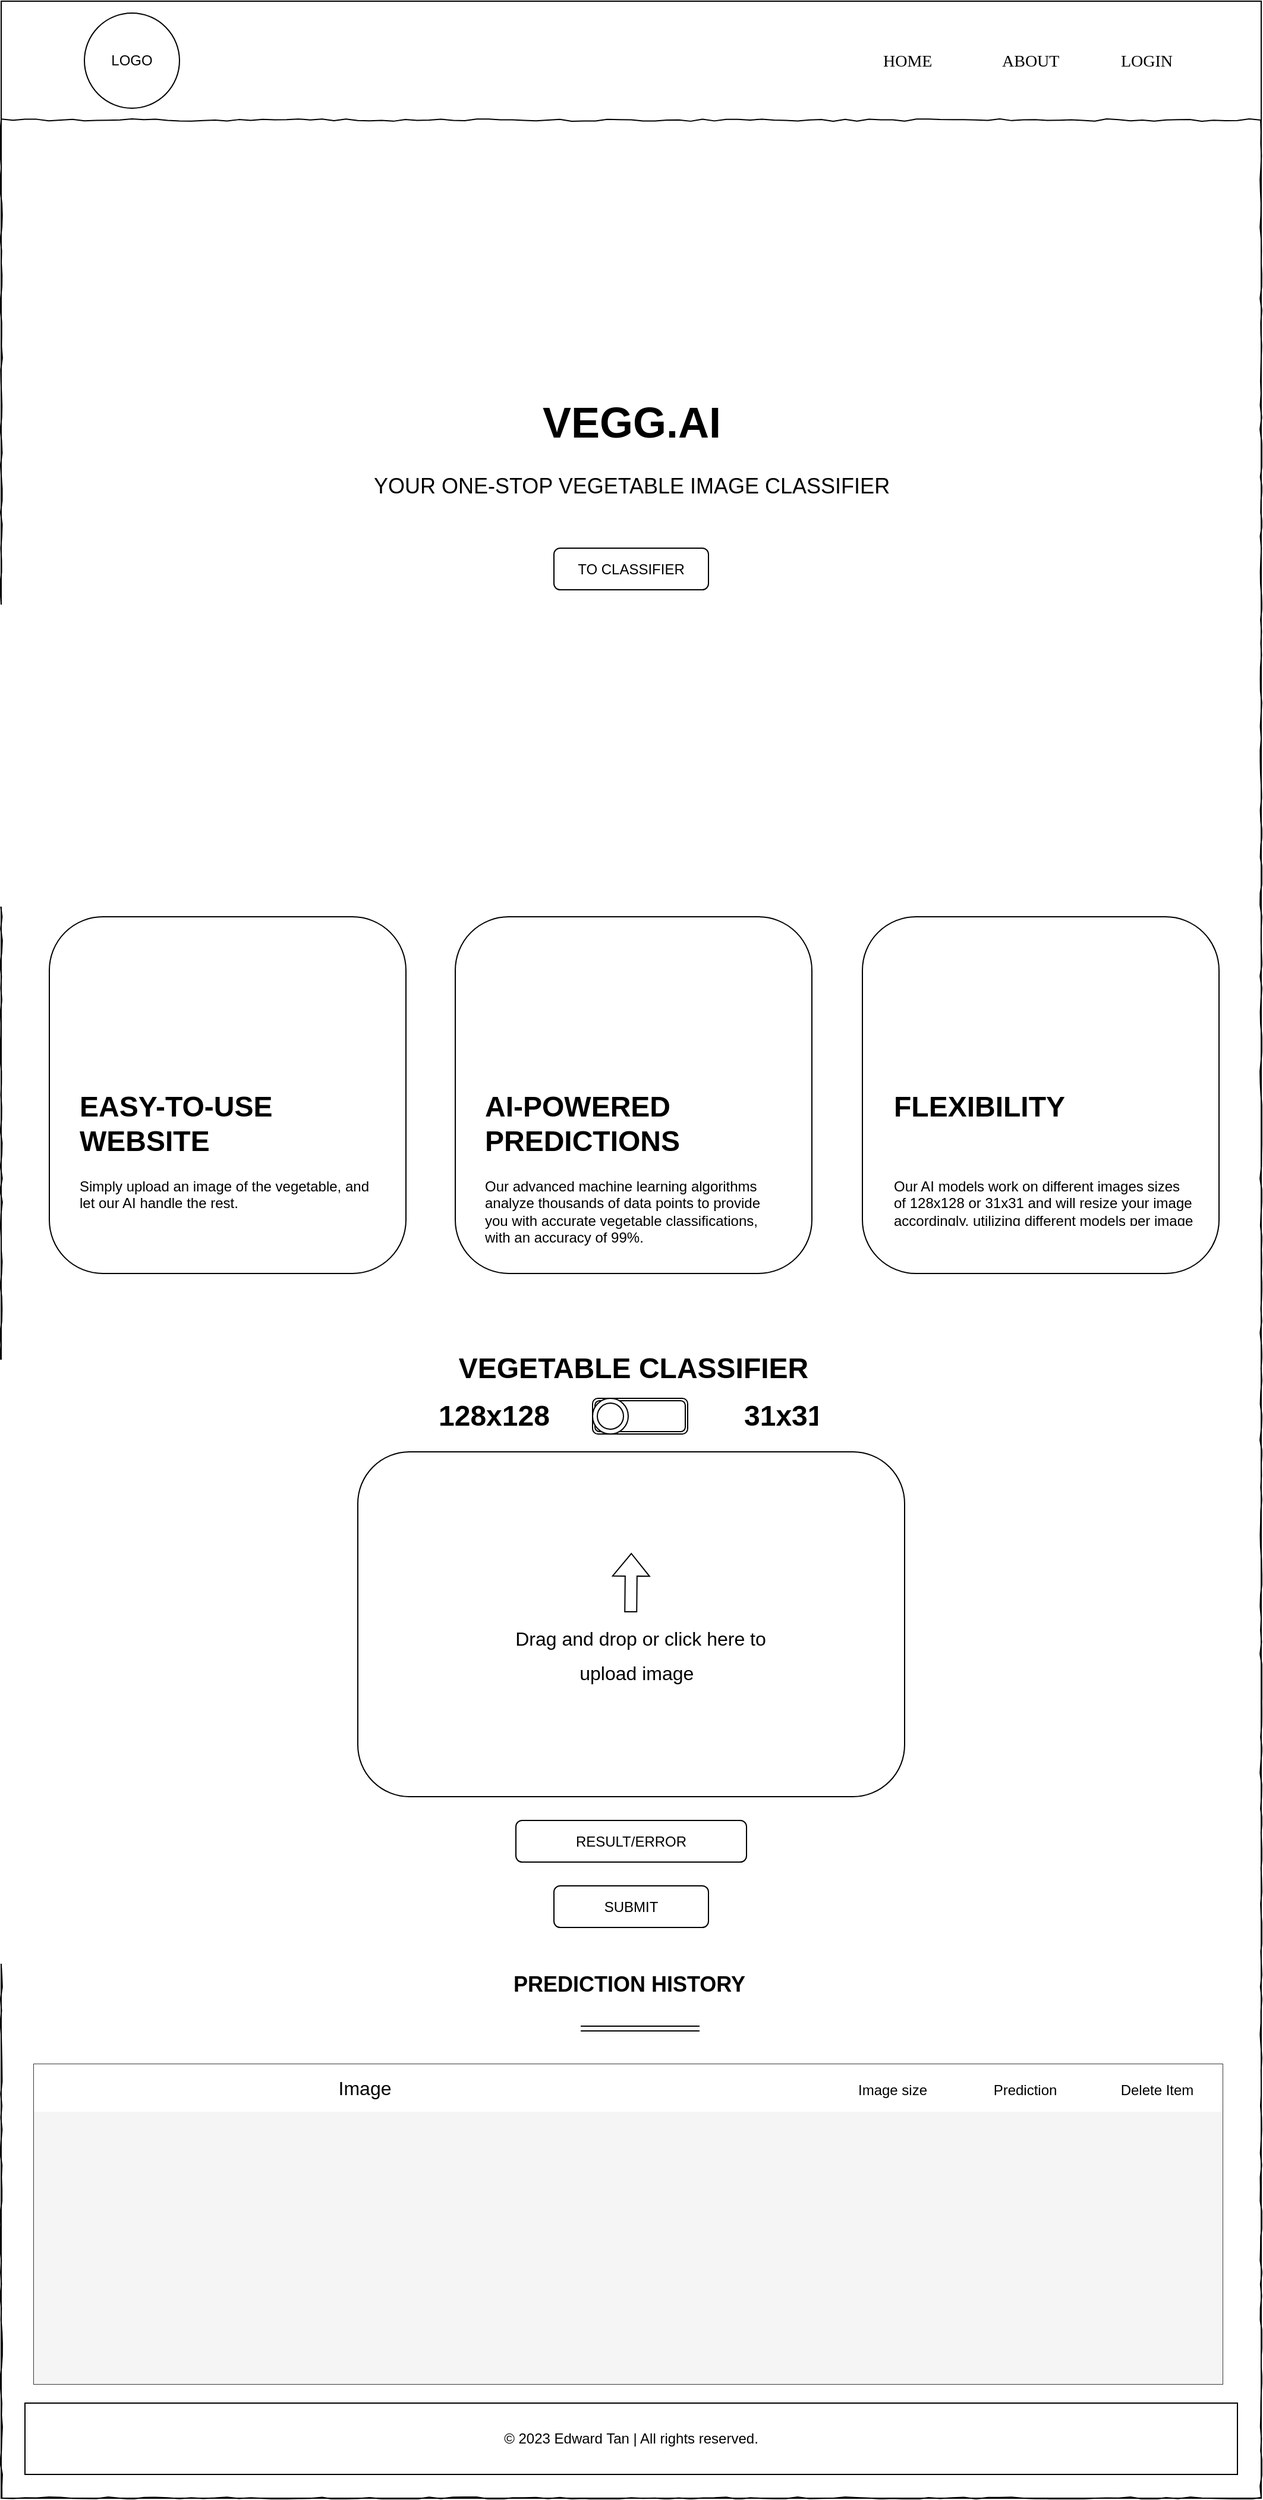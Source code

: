 <mxfile version="23.0.2" type="device">
  <diagram name="Page-1" id="03018318-947c-dd8e-b7a3-06fadd420f32">
    <mxGraphModel dx="1345" dy="764" grid="1" gridSize="10" guides="1" tooltips="1" connect="1" arrows="1" fold="1" page="1" pageScale="1" pageWidth="1100" pageHeight="850" background="none" math="0" shadow="0">
      <root>
        <mxCell id="0" />
        <mxCell id="1" parent="0" />
        <mxCell id="lokVkErCchEa_lnMMED--32" value="" style="rounded=0;whiteSpace=wrap;html=1;" parent="1" vertex="1">
          <mxGeometry x="20" y="30" width="1060" height="2100" as="geometry" />
        </mxCell>
        <mxCell id="677b7b8949515195-1" value="" style="whiteSpace=wrap;html=1;rounded=0;shadow=0;labelBackgroundColor=none;strokeColor=#000000;strokeWidth=1;fillColor=none;fontFamily=Verdana;fontSize=12;fontColor=#000000;align=center;comic=1;" parent="1" vertex="1">
          <mxGeometry x="20" y="130" width="1060" height="2000" as="geometry" />
        </mxCell>
        <mxCell id="677b7b8949515195-4" value="ABOUT" style="text;html=1;points=[];align=left;verticalAlign=top;spacingTop=-4;fontSize=14;fontFamily=Verdana" parent="1" vertex="1">
          <mxGeometry x="860" y="70" width="60" height="20" as="geometry" />
        </mxCell>
        <mxCell id="677b7b8949515195-7" value="LOGIN" style="text;html=1;points=[];align=left;verticalAlign=top;spacingTop=-4;fontSize=14;fontFamily=Verdana" parent="1" vertex="1">
          <mxGeometry x="960" y="70" width="60" height="20" as="geometry" />
        </mxCell>
        <mxCell id="677b7b8949515195-49" value="&lt;font size=&quot;1&quot; face=&quot;Helvetica&quot;&gt;&lt;b style=&quot;font-size: 36px;&quot;&gt;VEGG.AI&lt;/b&gt;&lt;/font&gt;" style="text;html=1;points=[];align=center;verticalAlign=top;spacingTop=-4;fontSize=14;fontFamily=Verdana" parent="1" vertex="1">
          <mxGeometry x="20" y="360" width="1060" height="20" as="geometry" />
        </mxCell>
        <mxCell id="lokVkErCchEa_lnMMED--2" value="&lt;font face=&quot;Helvetica&quot;&gt;&lt;span style=&quot;font-size: 18px;&quot;&gt;YOUR ONE-STOP VEGETABLE IMAGE CLASSIFIER&lt;/span&gt;&lt;/font&gt;" style="text;html=1;points=[];align=center;verticalAlign=top;spacingTop=-4;fontSize=14;fontFamily=Verdana" parent="1" vertex="1">
          <mxGeometry x="20" y="425" width="1060" height="90" as="geometry" />
        </mxCell>
        <mxCell id="lokVkErCchEa_lnMMED--4" value="" style="rounded=1;whiteSpace=wrap;html=1;" parent="1" vertex="1">
          <mxGeometry x="320" y="1250" width="460" height="290" as="geometry" />
        </mxCell>
        <mxCell id="lokVkErCchEa_lnMMED--22" value="SUBMIT" style="rounded=1;whiteSpace=wrap;html=1;" parent="1" vertex="1">
          <mxGeometry x="485" y="1615" width="130" height="35" as="geometry" />
        </mxCell>
        <mxCell id="lokVkErCchEa_lnMMED--24" value="" style="rounded=1;whiteSpace=wrap;html=1;" parent="1" vertex="1">
          <mxGeometry x="60.5" y="800" width="300" height="300" as="geometry" />
        </mxCell>
        <mxCell id="lokVkErCchEa_lnMMED--25" value="" style="rounded=1;whiteSpace=wrap;html=1;" parent="1" vertex="1">
          <mxGeometry x="402" y="800" width="300" height="300" as="geometry" />
        </mxCell>
        <mxCell id="lokVkErCchEa_lnMMED--26" value="" style="rounded=1;whiteSpace=wrap;html=1;" parent="1" vertex="1">
          <mxGeometry x="744.5" y="800" width="300" height="300" as="geometry" />
        </mxCell>
        <mxCell id="lokVkErCchEa_lnMMED--27" value="&lt;h1&gt;EASY-TO-USE WEBSITE&lt;/h1&gt;&lt;div&gt;Simply upload an image of the vegetable, and let our AI handle the rest.&lt;br&gt;&lt;/div&gt;" style="text;html=1;strokeColor=none;fillColor=none;spacing=5;spacingTop=-20;whiteSpace=wrap;overflow=hidden;rounded=0;" parent="1" vertex="1">
          <mxGeometry x="80.5" y="940" width="260" height="120" as="geometry" />
        </mxCell>
        <mxCell id="lokVkErCchEa_lnMMED--28" value="&lt;h1&gt;AI-POWERED PREDICTIONS&lt;/h1&gt;&lt;div&gt;Our advanced machine learning algorithms analyze thousands of data points to provide you with accurate vegetable classifications, with an accuracy of 99%.&lt;br&gt;&lt;/div&gt;" style="text;html=1;strokeColor=none;fillColor=none;spacing=5;spacingTop=-20;whiteSpace=wrap;overflow=hidden;rounded=0;" parent="1" vertex="1">
          <mxGeometry x="422" y="940" width="260" height="140" as="geometry" />
        </mxCell>
        <mxCell id="lokVkErCchEa_lnMMED--29" value="&lt;h1&gt;FLEXIBILITY&lt;/h1&gt;&lt;div&gt;&lt;br&gt;&lt;/div&gt;&lt;div&gt;&lt;br&gt;&lt;/div&gt;&lt;div&gt;Our AI models work on different images sizes of 128x128 or 31x31 and will resize your image accordingly, utilizing different models per image size.&lt;/div&gt;" style="text;html=1;strokeColor=none;fillColor=none;spacing=5;spacingTop=-20;whiteSpace=wrap;overflow=hidden;rounded=0;" parent="1" vertex="1">
          <mxGeometry x="765.5" y="940" width="260" height="120" as="geometry" />
        </mxCell>
        <mxCell id="lokVkErCchEa_lnMMED--34" value="&lt;font style=&quot;font-size: 18px;&quot; face=&quot;Helvetica&quot;&gt;&lt;b&gt;PREDICTION HISTORY&lt;/b&gt;&lt;/font&gt;" style="text;html=1;points=[];align=center;verticalAlign=top;spacingTop=-4;fontSize=14;fontFamily=Verdana" parent="1" vertex="1">
          <mxGeometry x="452.5" y="1685" width="190" height="20" as="geometry" />
        </mxCell>
        <mxCell id="lokVkErCchEa_lnMMED--37" value="" style="shape=link;html=1;rounded=0;" parent="1" edge="1">
          <mxGeometry width="100" relative="1" as="geometry">
            <mxPoint x="507.5" y="1735" as="sourcePoint" />
            <mxPoint x="607.5" y="1735" as="targetPoint" />
          </mxGeometry>
        </mxCell>
        <mxCell id="lokVkErCchEa_lnMMED--51" value="" style="shape=table;startSize=0;container=1;collapsible=0;childLayout=tableLayout;fontSize=16;fillColor=#cce5ff;strokeColor=#36393d;" parent="1" vertex="1">
          <mxGeometry x="47.5" y="1765" width="1000" height="269" as="geometry" />
        </mxCell>
        <mxCell id="lokVkErCchEa_lnMMED--52" value="" style="shape=tableRow;horizontal=0;startSize=0;swimlaneHead=0;swimlaneBody=0;strokeColor=#36393d;top=0;left=0;bottom=0;right=0;collapsible=0;dropTarget=0;fillColor=#cdeb8b;points=[[0,0.5],[1,0.5]];portConstraint=eastwest;fontSize=16;" parent="lokVkErCchEa_lnMMED--51" vertex="1">
          <mxGeometry width="1000" height="40" as="geometry" />
        </mxCell>
        <mxCell id="lokVkErCchEa_lnMMED--53" value="" style="shape=partialRectangle;html=1;whiteSpace=wrap;connectable=0;overflow=hidden;top=0;left=0;bottom=0;right=0;pointerEvents=1;fontSize=12;verticalAlign=middle;horizontal=1;labelPosition=center;verticalLabelPosition=middle;align=center;" parent="lokVkErCchEa_lnMMED--52" vertex="1">
          <mxGeometry width="111" height="40" as="geometry">
            <mxRectangle width="111" height="40" as="alternateBounds" />
          </mxGeometry>
        </mxCell>
        <mxCell id="lokVkErCchEa_lnMMED--54" value="" style="shape=partialRectangle;html=1;whiteSpace=wrap;connectable=0;overflow=hidden;top=0;left=0;bottom=0;right=0;pointerEvents=1;fontSize=16;" parent="lokVkErCchEa_lnMMED--52" vertex="1">
          <mxGeometry x="111" width="111" height="40" as="geometry">
            <mxRectangle width="111" height="40" as="alternateBounds" />
          </mxGeometry>
        </mxCell>
        <mxCell id="lokVkErCchEa_lnMMED--55" value="Image" style="shape=partialRectangle;html=1;whiteSpace=wrap;connectable=0;overflow=hidden;top=0;left=0;bottom=0;right=0;pointerEvents=1;fontSize=16;" parent="lokVkErCchEa_lnMMED--52" vertex="1">
          <mxGeometry x="222" width="112" height="40" as="geometry">
            <mxRectangle width="112" height="40" as="alternateBounds" />
          </mxGeometry>
        </mxCell>
        <mxCell id="lokVkErCchEa_lnMMED--56" value="" style="shape=partialRectangle;html=1;whiteSpace=wrap;connectable=0;overflow=hidden;top=0;left=0;bottom=0;right=0;pointerEvents=1;fontSize=16;" parent="lokVkErCchEa_lnMMED--52" vertex="1">
          <mxGeometry x="334" width="111" height="40" as="geometry">
            <mxRectangle width="111" height="40" as="alternateBounds" />
          </mxGeometry>
        </mxCell>
        <mxCell id="lokVkErCchEa_lnMMED--57" value="" style="shape=partialRectangle;html=1;whiteSpace=wrap;connectable=0;overflow=hidden;top=0;left=0;bottom=0;right=0;pointerEvents=1;fontSize=16;" parent="lokVkErCchEa_lnMMED--52" vertex="1">
          <mxGeometry x="445" width="110" height="40" as="geometry">
            <mxRectangle width="110" height="40" as="alternateBounds" />
          </mxGeometry>
        </mxCell>
        <mxCell id="lokVkErCchEa_lnMMED--58" value="" style="shape=partialRectangle;html=1;whiteSpace=wrap;connectable=0;overflow=hidden;top=0;left=0;bottom=0;right=0;pointerEvents=1;fontSize=16;" parent="lokVkErCchEa_lnMMED--52" vertex="1">
          <mxGeometry x="555" width="111" height="40" as="geometry">
            <mxRectangle width="111" height="40" as="alternateBounds" />
          </mxGeometry>
        </mxCell>
        <mxCell id="lokVkErCchEa_lnMMED--88" value="&lt;font style=&quot;font-size: 12px;&quot;&gt;Image size&lt;/font&gt;" style="shape=partialRectangle;html=1;whiteSpace=wrap;connectable=0;overflow=hidden;top=0;left=0;bottom=0;right=0;pointerEvents=1;fontSize=16;" parent="lokVkErCchEa_lnMMED--52" vertex="1">
          <mxGeometry x="666" width="112" height="40" as="geometry">
            <mxRectangle width="112" height="40" as="alternateBounds" />
          </mxGeometry>
        </mxCell>
        <mxCell id="lokVkErCchEa_lnMMED--84" value="&lt;font style=&quot;font-size: 12px;&quot;&gt;Prediction&lt;/font&gt;" style="shape=partialRectangle;html=1;whiteSpace=wrap;connectable=0;overflow=hidden;top=0;left=0;bottom=0;right=0;pointerEvents=1;fontSize=16;" parent="lokVkErCchEa_lnMMED--52" vertex="1">
          <mxGeometry x="778" width="111" height="40" as="geometry">
            <mxRectangle width="111" height="40" as="alternateBounds" />
          </mxGeometry>
        </mxCell>
        <mxCell id="lokVkErCchEa_lnMMED--80" value="&lt;font style=&quot;font-size: 12px;&quot;&gt;Delete Item&lt;/font&gt;" style="shape=partialRectangle;html=1;whiteSpace=wrap;connectable=0;overflow=hidden;top=0;left=0;bottom=0;right=0;pointerEvents=1;fontSize=16;" parent="lokVkErCchEa_lnMMED--52" vertex="1">
          <mxGeometry x="889" width="111" height="40" as="geometry">
            <mxRectangle width="111" height="40" as="alternateBounds" />
          </mxGeometry>
        </mxCell>
        <mxCell id="lokVkErCchEa_lnMMED--59" value="" style="shape=tableRow;horizontal=0;startSize=0;swimlaneHead=0;swimlaneBody=0;strokeColor=inherit;top=0;left=0;bottom=0;right=0;collapsible=0;dropTarget=0;fillColor=none;points=[[0,0.5],[1,0.5]];portConstraint=eastwest;fontSize=16;" parent="lokVkErCchEa_lnMMED--51" vertex="1">
          <mxGeometry y="40" width="1000" height="78" as="geometry" />
        </mxCell>
        <mxCell id="lokVkErCchEa_lnMMED--60" value="" style="shape=partialRectangle;html=1;whiteSpace=wrap;connectable=0;strokeColor=#666666;overflow=hidden;fillColor=#f5f5f5;top=0;left=0;bottom=0;right=0;pointerEvents=1;fontSize=16;fontColor=#333333;" parent="lokVkErCchEa_lnMMED--59" vertex="1">
          <mxGeometry width="111" height="78" as="geometry">
            <mxRectangle width="111" height="78" as="alternateBounds" />
          </mxGeometry>
        </mxCell>
        <mxCell id="lokVkErCchEa_lnMMED--61" value="" style="shape=partialRectangle;html=1;whiteSpace=wrap;connectable=0;strokeColor=#666666;overflow=hidden;fillColor=#f5f5f5;top=0;left=0;bottom=0;right=0;pointerEvents=1;fontSize=16;fontColor=#333333;" parent="lokVkErCchEa_lnMMED--59" vertex="1">
          <mxGeometry x="111" width="111" height="78" as="geometry">
            <mxRectangle width="111" height="78" as="alternateBounds" />
          </mxGeometry>
        </mxCell>
        <mxCell id="lokVkErCchEa_lnMMED--62" value="" style="shape=partialRectangle;html=1;whiteSpace=wrap;connectable=0;strokeColor=#666666;overflow=hidden;fillColor=#f5f5f5;top=0;left=0;bottom=0;right=0;pointerEvents=1;fontSize=16;fontColor=#333333;" parent="lokVkErCchEa_lnMMED--59" vertex="1">
          <mxGeometry x="222" width="112" height="78" as="geometry">
            <mxRectangle width="112" height="78" as="alternateBounds" />
          </mxGeometry>
        </mxCell>
        <mxCell id="lokVkErCchEa_lnMMED--63" value="" style="shape=partialRectangle;html=1;whiteSpace=wrap;connectable=0;strokeColor=#666666;overflow=hidden;fillColor=#f5f5f5;top=0;left=0;bottom=0;right=0;pointerEvents=1;fontSize=16;fontColor=#333333;" parent="lokVkErCchEa_lnMMED--59" vertex="1">
          <mxGeometry x="334" width="111" height="78" as="geometry">
            <mxRectangle width="111" height="78" as="alternateBounds" />
          </mxGeometry>
        </mxCell>
        <mxCell id="lokVkErCchEa_lnMMED--64" value="" style="shape=partialRectangle;html=1;whiteSpace=wrap;connectable=0;strokeColor=#666666;overflow=hidden;fillColor=#f5f5f5;top=0;left=0;bottom=0;right=0;pointerEvents=1;fontSize=16;fontColor=#333333;" parent="lokVkErCchEa_lnMMED--59" vertex="1">
          <mxGeometry x="445" width="110" height="78" as="geometry">
            <mxRectangle width="110" height="78" as="alternateBounds" />
          </mxGeometry>
        </mxCell>
        <mxCell id="lokVkErCchEa_lnMMED--65" style="shape=partialRectangle;html=1;whiteSpace=wrap;connectable=0;strokeColor=#666666;overflow=hidden;fillColor=#f5f5f5;top=0;left=0;bottom=0;right=0;pointerEvents=1;fontSize=16;fontColor=#333333;" parent="lokVkErCchEa_lnMMED--59" vertex="1">
          <mxGeometry x="555" width="111" height="78" as="geometry">
            <mxRectangle width="111" height="78" as="alternateBounds" />
          </mxGeometry>
        </mxCell>
        <mxCell id="lokVkErCchEa_lnMMED--89" style="shape=partialRectangle;html=1;whiteSpace=wrap;connectable=0;strokeColor=#666666;overflow=hidden;fillColor=#f5f5f5;top=0;left=0;bottom=0;right=0;pointerEvents=1;fontSize=16;fontColor=#333333;" parent="lokVkErCchEa_lnMMED--59" vertex="1">
          <mxGeometry x="666" width="112" height="78" as="geometry">
            <mxRectangle width="112" height="78" as="alternateBounds" />
          </mxGeometry>
        </mxCell>
        <mxCell id="lokVkErCchEa_lnMMED--85" style="shape=partialRectangle;html=1;whiteSpace=wrap;connectable=0;strokeColor=#666666;overflow=hidden;fillColor=#f5f5f5;top=0;left=0;bottom=0;right=0;pointerEvents=1;fontSize=16;fontColor=#333333;" parent="lokVkErCchEa_lnMMED--59" vertex="1">
          <mxGeometry x="778" width="111" height="78" as="geometry">
            <mxRectangle width="111" height="78" as="alternateBounds" />
          </mxGeometry>
        </mxCell>
        <mxCell id="lokVkErCchEa_lnMMED--81" style="shape=partialRectangle;html=1;whiteSpace=wrap;connectable=0;strokeColor=#666666;overflow=hidden;fillColor=#f5f5f5;top=0;left=0;bottom=0;right=0;pointerEvents=1;fontSize=16;fontColor=#333333;" parent="lokVkErCchEa_lnMMED--59" vertex="1">
          <mxGeometry x="889" width="111" height="78" as="geometry">
            <mxRectangle width="111" height="78" as="alternateBounds" />
          </mxGeometry>
        </mxCell>
        <mxCell id="lokVkErCchEa_lnMMED--66" value="" style="shape=tableRow;horizontal=0;startSize=0;swimlaneHead=0;swimlaneBody=0;strokeColor=inherit;top=0;left=0;bottom=0;right=0;collapsible=0;dropTarget=0;fillColor=none;points=[[0,0.5],[1,0.5]];portConstraint=eastwest;fontSize=16;" parent="lokVkErCchEa_lnMMED--51" vertex="1">
          <mxGeometry y="118" width="1000" height="75" as="geometry" />
        </mxCell>
        <mxCell id="lokVkErCchEa_lnMMED--67" value="" style="shape=partialRectangle;html=1;whiteSpace=wrap;connectable=0;strokeColor=#666666;overflow=hidden;fillColor=#f5f5f5;top=0;left=0;bottom=0;right=0;pointerEvents=1;fontSize=16;fontColor=#333333;" parent="lokVkErCchEa_lnMMED--66" vertex="1">
          <mxGeometry width="111" height="75" as="geometry">
            <mxRectangle width="111" height="75" as="alternateBounds" />
          </mxGeometry>
        </mxCell>
        <mxCell id="lokVkErCchEa_lnMMED--68" value="" style="shape=partialRectangle;html=1;whiteSpace=wrap;connectable=0;strokeColor=#666666;overflow=hidden;fillColor=#f5f5f5;top=0;left=0;bottom=0;right=0;pointerEvents=1;fontSize=16;fontColor=#333333;" parent="lokVkErCchEa_lnMMED--66" vertex="1">
          <mxGeometry x="111" width="111" height="75" as="geometry">
            <mxRectangle width="111" height="75" as="alternateBounds" />
          </mxGeometry>
        </mxCell>
        <mxCell id="lokVkErCchEa_lnMMED--69" value="" style="shape=partialRectangle;html=1;whiteSpace=wrap;connectable=0;strokeColor=#666666;overflow=hidden;fillColor=#f5f5f5;top=0;left=0;bottom=0;right=0;pointerEvents=1;fontSize=16;fontColor=#333333;" parent="lokVkErCchEa_lnMMED--66" vertex="1">
          <mxGeometry x="222" width="112" height="75" as="geometry">
            <mxRectangle width="112" height="75" as="alternateBounds" />
          </mxGeometry>
        </mxCell>
        <mxCell id="lokVkErCchEa_lnMMED--70" value="" style="shape=partialRectangle;html=1;whiteSpace=wrap;connectable=0;strokeColor=#666666;overflow=hidden;fillColor=#f5f5f5;top=0;left=0;bottom=0;right=0;pointerEvents=1;fontSize=16;fontColor=#333333;" parent="lokVkErCchEa_lnMMED--66" vertex="1">
          <mxGeometry x="334" width="111" height="75" as="geometry">
            <mxRectangle width="111" height="75" as="alternateBounds" />
          </mxGeometry>
        </mxCell>
        <mxCell id="lokVkErCchEa_lnMMED--71" value="" style="shape=partialRectangle;html=1;whiteSpace=wrap;connectable=0;strokeColor=#666666;overflow=hidden;fillColor=#f5f5f5;top=0;left=0;bottom=0;right=0;pointerEvents=1;fontSize=16;fontColor=#333333;" parent="lokVkErCchEa_lnMMED--66" vertex="1">
          <mxGeometry x="445" width="110" height="75" as="geometry">
            <mxRectangle width="110" height="75" as="alternateBounds" />
          </mxGeometry>
        </mxCell>
        <mxCell id="lokVkErCchEa_lnMMED--72" style="shape=partialRectangle;html=1;whiteSpace=wrap;connectable=0;strokeColor=#666666;overflow=hidden;fillColor=#f5f5f5;top=0;left=0;bottom=0;right=0;pointerEvents=1;fontSize=16;fontColor=#333333;" parent="lokVkErCchEa_lnMMED--66" vertex="1">
          <mxGeometry x="555" width="111" height="75" as="geometry">
            <mxRectangle width="111" height="75" as="alternateBounds" />
          </mxGeometry>
        </mxCell>
        <mxCell id="lokVkErCchEa_lnMMED--90" style="shape=partialRectangle;html=1;whiteSpace=wrap;connectable=0;strokeColor=#666666;overflow=hidden;fillColor=#f5f5f5;top=0;left=0;bottom=0;right=0;pointerEvents=1;fontSize=16;fontColor=#333333;" parent="lokVkErCchEa_lnMMED--66" vertex="1">
          <mxGeometry x="666" width="112" height="75" as="geometry">
            <mxRectangle width="112" height="75" as="alternateBounds" />
          </mxGeometry>
        </mxCell>
        <mxCell id="lokVkErCchEa_lnMMED--86" style="shape=partialRectangle;html=1;whiteSpace=wrap;connectable=0;strokeColor=#666666;overflow=hidden;fillColor=#f5f5f5;top=0;left=0;bottom=0;right=0;pointerEvents=1;fontSize=16;fontColor=#333333;" parent="lokVkErCchEa_lnMMED--66" vertex="1">
          <mxGeometry x="778" width="111" height="75" as="geometry">
            <mxRectangle width="111" height="75" as="alternateBounds" />
          </mxGeometry>
        </mxCell>
        <mxCell id="lokVkErCchEa_lnMMED--82" style="shape=partialRectangle;html=1;whiteSpace=wrap;connectable=0;strokeColor=#666666;overflow=hidden;fillColor=#f5f5f5;top=0;left=0;bottom=0;right=0;pointerEvents=1;fontSize=16;fontColor=#333333;" parent="lokVkErCchEa_lnMMED--66" vertex="1">
          <mxGeometry x="889" width="111" height="75" as="geometry">
            <mxRectangle width="111" height="75" as="alternateBounds" />
          </mxGeometry>
        </mxCell>
        <mxCell id="lokVkErCchEa_lnMMED--73" value="" style="shape=tableRow;horizontal=0;startSize=0;swimlaneHead=0;swimlaneBody=0;strokeColor=inherit;top=0;left=0;bottom=0;right=0;collapsible=0;dropTarget=0;fillColor=none;points=[[0,0.5],[1,0.5]];portConstraint=eastwest;fontSize=16;" parent="lokVkErCchEa_lnMMED--51" vertex="1">
          <mxGeometry y="193" width="1000" height="76" as="geometry" />
        </mxCell>
        <mxCell id="lokVkErCchEa_lnMMED--74" value="" style="shape=partialRectangle;html=1;whiteSpace=wrap;connectable=0;strokeColor=#666666;overflow=hidden;fillColor=#f5f5f5;top=0;left=0;bottom=0;right=0;pointerEvents=1;fontSize=16;fontColor=#333333;" parent="lokVkErCchEa_lnMMED--73" vertex="1">
          <mxGeometry width="111" height="76" as="geometry">
            <mxRectangle width="111" height="76" as="alternateBounds" />
          </mxGeometry>
        </mxCell>
        <mxCell id="lokVkErCchEa_lnMMED--75" value="" style="shape=partialRectangle;html=1;whiteSpace=wrap;connectable=0;strokeColor=#666666;overflow=hidden;fillColor=#f5f5f5;top=0;left=0;bottom=0;right=0;pointerEvents=1;fontSize=16;fontColor=#333333;" parent="lokVkErCchEa_lnMMED--73" vertex="1">
          <mxGeometry x="111" width="111" height="76" as="geometry">
            <mxRectangle width="111" height="76" as="alternateBounds" />
          </mxGeometry>
        </mxCell>
        <mxCell id="lokVkErCchEa_lnMMED--76" value="" style="shape=partialRectangle;html=1;whiteSpace=wrap;connectable=0;strokeColor=#666666;overflow=hidden;fillColor=#f5f5f5;top=0;left=0;bottom=0;right=0;pointerEvents=1;fontSize=16;fontColor=#333333;" parent="lokVkErCchEa_lnMMED--73" vertex="1">
          <mxGeometry x="222" width="112" height="76" as="geometry">
            <mxRectangle width="112" height="76" as="alternateBounds" />
          </mxGeometry>
        </mxCell>
        <mxCell id="lokVkErCchEa_lnMMED--77" value="" style="shape=partialRectangle;html=1;whiteSpace=wrap;connectable=0;strokeColor=#666666;overflow=hidden;fillColor=#f5f5f5;top=0;left=0;bottom=0;right=0;pointerEvents=1;fontSize=16;fontColor=#333333;" parent="lokVkErCchEa_lnMMED--73" vertex="1">
          <mxGeometry x="334" width="111" height="76" as="geometry">
            <mxRectangle width="111" height="76" as="alternateBounds" />
          </mxGeometry>
        </mxCell>
        <mxCell id="lokVkErCchEa_lnMMED--78" value="" style="shape=partialRectangle;html=1;whiteSpace=wrap;connectable=0;strokeColor=#666666;overflow=hidden;fillColor=#f5f5f5;top=0;left=0;bottom=0;right=0;pointerEvents=1;fontSize=16;fontColor=#333333;" parent="lokVkErCchEa_lnMMED--73" vertex="1">
          <mxGeometry x="445" width="110" height="76" as="geometry">
            <mxRectangle width="110" height="76" as="alternateBounds" />
          </mxGeometry>
        </mxCell>
        <mxCell id="lokVkErCchEa_lnMMED--79" style="shape=partialRectangle;html=1;whiteSpace=wrap;connectable=0;overflow=hidden;top=0;left=0;bottom=0;right=0;pointerEvents=1;fontSize=16;fillColor=#f5f5f5;fontColor=#333333;strokeColor=#666666;" parent="lokVkErCchEa_lnMMED--73" vertex="1">
          <mxGeometry x="555" width="111" height="76" as="geometry">
            <mxRectangle width="111" height="76" as="alternateBounds" />
          </mxGeometry>
        </mxCell>
        <mxCell id="lokVkErCchEa_lnMMED--91" style="shape=partialRectangle;html=1;whiteSpace=wrap;connectable=0;overflow=hidden;top=0;left=0;bottom=0;right=0;pointerEvents=1;fontSize=16;fillColor=#f5f5f5;fontColor=#333333;strokeColor=#666666;" parent="lokVkErCchEa_lnMMED--73" vertex="1">
          <mxGeometry x="666" width="112" height="76" as="geometry">
            <mxRectangle width="112" height="76" as="alternateBounds" />
          </mxGeometry>
        </mxCell>
        <mxCell id="lokVkErCchEa_lnMMED--87" style="shape=partialRectangle;html=1;whiteSpace=wrap;connectable=0;overflow=hidden;top=0;left=0;bottom=0;right=0;pointerEvents=1;fontSize=16;fillColor=#f5f5f5;fontColor=#333333;strokeColor=#666666;" parent="lokVkErCchEa_lnMMED--73" vertex="1">
          <mxGeometry x="778" width="111" height="76" as="geometry">
            <mxRectangle width="111" height="76" as="alternateBounds" />
          </mxGeometry>
        </mxCell>
        <mxCell id="lokVkErCchEa_lnMMED--83" style="shape=partialRectangle;html=1;whiteSpace=wrap;connectable=0;overflow=hidden;top=0;left=0;bottom=0;right=0;pointerEvents=1;fontSize=16;fillColor=#f5f5f5;fontColor=#333333;strokeColor=#666666;" parent="lokVkErCchEa_lnMMED--73" vertex="1">
          <mxGeometry x="889" width="111" height="76" as="geometry">
            <mxRectangle width="111" height="76" as="alternateBounds" />
          </mxGeometry>
        </mxCell>
        <mxCell id="lokVkErCchEa_lnMMED--92" value="© 2023 Edward Tan | All rights reserved." style="rounded=0;whiteSpace=wrap;html=1;" parent="1" vertex="1">
          <mxGeometry x="40" y="2050" width="1020" height="60" as="geometry" />
        </mxCell>
        <mxCell id="sqrYIsyFVXAI3JqMpo5H-1" value="RESULT/ERROR" style="rounded=1;whiteSpace=wrap;html=1;" parent="1" vertex="1">
          <mxGeometry x="453" y="1560" width="194" height="35" as="geometry" />
        </mxCell>
        <mxCell id="JLFXNR7JM0bvwlJZvMSM-1" value="HOME" style="text;html=1;points=[];align=left;verticalAlign=top;spacingTop=-4;fontSize=14;fontFamily=Verdana" parent="1" vertex="1">
          <mxGeometry x="760" y="70" width="60" height="20" as="geometry" />
        </mxCell>
        <mxCell id="CWQsY11OtAqy3V1x673w-1" value="LOGO" style="ellipse;whiteSpace=wrap;html=1;aspect=fixed;" vertex="1" parent="1">
          <mxGeometry x="90" y="40" width="80" height="80" as="geometry" />
        </mxCell>
        <mxCell id="CWQsY11OtAqy3V1x673w-2" value="&lt;h1&gt;&lt;font style=&quot;font-size: 16px; font-weight: normal;&quot;&gt;Drag and drop or click here to upload image&lt;/font&gt;&amp;nbsp;&lt;/h1&gt;" style="text;html=1;strokeColor=none;fillColor=none;spacing=5;spacingTop=-20;whiteSpace=wrap;overflow=hidden;rounded=0;align=center;" vertex="1" parent="1">
          <mxGeometry x="427.5" y="1385" width="260" height="120" as="geometry" />
        </mxCell>
        <mxCell id="CWQsY11OtAqy3V1x673w-3" value="" style="shape=flexArrow;endArrow=classic;html=1;rounded=0;" edge="1" parent="1">
          <mxGeometry width="50" height="50" relative="1" as="geometry">
            <mxPoint x="549.62" y="1385" as="sourcePoint" />
            <mxPoint x="550.1" y="1335" as="targetPoint" />
          </mxGeometry>
        </mxCell>
        <mxCell id="CWQsY11OtAqy3V1x673w-4" value="TO CLASSIFIER" style="rounded=1;whiteSpace=wrap;html=1;" vertex="1" parent="1">
          <mxGeometry x="485" y="490" width="130" height="35" as="geometry" />
        </mxCell>
        <mxCell id="CWQsY11OtAqy3V1x673w-5" value="&lt;h1&gt;VEGETABLE CLASSIFIER&lt;/h1&gt;" style="text;html=1;strokeColor=none;fillColor=none;spacing=5;spacingTop=-20;whiteSpace=wrap;overflow=hidden;rounded=0;align=center;" vertex="1" parent="1">
          <mxGeometry x="358" y="1160" width="388" height="40" as="geometry" />
        </mxCell>
        <mxCell id="CWQsY11OtAqy3V1x673w-6" value="&lt;h1&gt;128x128&lt;/h1&gt;" style="text;html=1;strokeColor=none;fillColor=none;spacing=5;spacingTop=-20;whiteSpace=wrap;overflow=hidden;rounded=0;" vertex="1" parent="1">
          <mxGeometry x="382.5" y="1200" width="102.5" height="40" as="geometry" />
        </mxCell>
        <mxCell id="CWQsY11OtAqy3V1x673w-7" value="&lt;h1&gt;31x31&lt;/h1&gt;" style="text;html=1;strokeColor=none;fillColor=none;spacing=5;spacingTop=-20;whiteSpace=wrap;overflow=hidden;rounded=0;" vertex="1" parent="1">
          <mxGeometry x="640" y="1200" width="70" height="40" as="geometry" />
        </mxCell>
        <mxCell id="CWQsY11OtAqy3V1x673w-15" value="" style="shape=ext;double=1;rounded=1;whiteSpace=wrap;html=1;" vertex="1" parent="1">
          <mxGeometry x="517.5" y="1205" width="80" height="30" as="geometry" />
        </mxCell>
        <mxCell id="CWQsY11OtAqy3V1x673w-9" value="" style="ellipse;shape=doubleEllipse;whiteSpace=wrap;html=1;aspect=fixed;" vertex="1" parent="1">
          <mxGeometry x="517.5" y="1205" width="30" height="30" as="geometry" />
        </mxCell>
      </root>
    </mxGraphModel>
  </diagram>
</mxfile>
